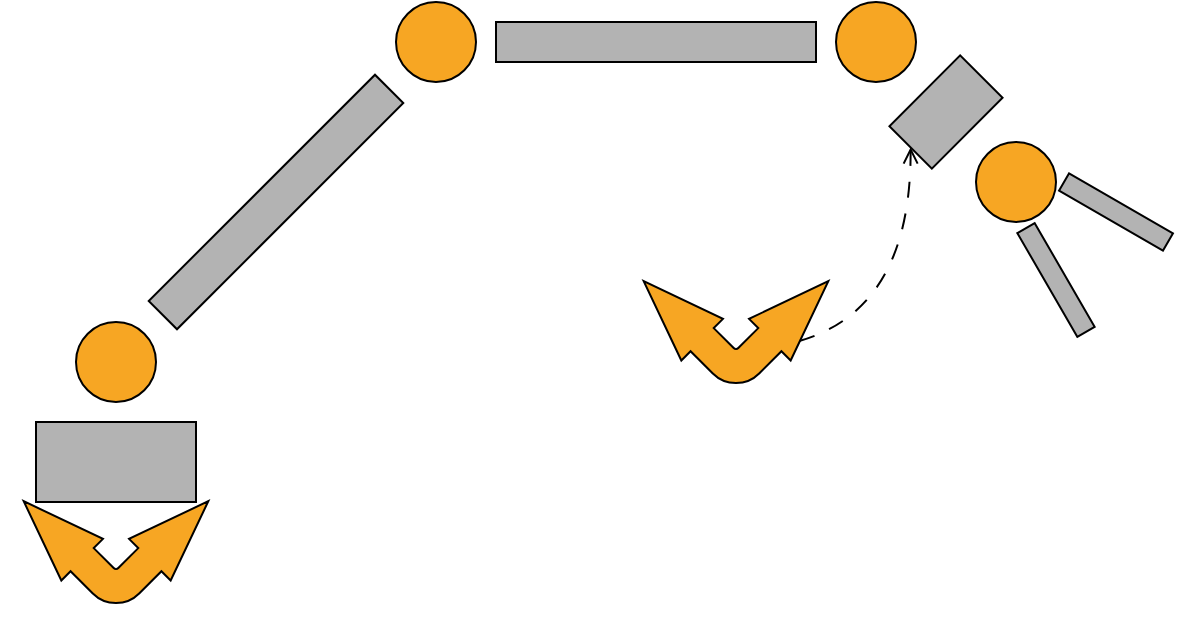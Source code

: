 <mxfile version="28.0.7">
  <diagram name="Strona-1" id="6zMICVvdaX3lOHDVKsLJ">
    <mxGraphModel dx="1425" dy="787" grid="1" gridSize="10" guides="1" tooltips="1" connect="1" arrows="1" fold="1" page="1" pageScale="1" pageWidth="827" pageHeight="1169" math="0" shadow="0">
      <root>
        <mxCell id="0" />
        <mxCell id="1" parent="0" />
        <mxCell id="HmwWxU6DF3xo-zbIQPLF-1" value="" style="rounded=0;whiteSpace=wrap;html=1;rotation=-45;fillColor=#B3B3B3;" vertex="1" parent="1">
          <mxGeometry x="130" y="340" width="160" height="20" as="geometry" />
        </mxCell>
        <mxCell id="HmwWxU6DF3xo-zbIQPLF-2" value="" style="rounded=0;whiteSpace=wrap;html=1;fillColor=#B3B3B3;" vertex="1" parent="1">
          <mxGeometry x="320" y="260" width="160" height="20" as="geometry" />
        </mxCell>
        <mxCell id="HmwWxU6DF3xo-zbIQPLF-3" value="" style="rounded=0;whiteSpace=wrap;html=1;fillColor=#B3B3B3;" vertex="1" parent="1">
          <mxGeometry x="90" y="460" width="80" height="40" as="geometry" />
        </mxCell>
        <object label="" manipulator_func="flex_arm" id="HmwWxU6DF3xo-zbIQPLF-4">
          <mxCell style="ellipse;whiteSpace=wrap;html=1;aspect=fixed;fillColor=#F7A623;" vertex="1" parent="1">
            <mxGeometry x="110" y="410" width="40" height="40" as="geometry" />
          </mxCell>
        </object>
        <mxCell id="HmwWxU6DF3xo-zbIQPLF-7" value="" style="rounded=0;whiteSpace=wrap;html=1;rotation=-45;fillColor=#B3B3B3;" vertex="1" parent="1">
          <mxGeometry x="520" y="290" width="50" height="30" as="geometry" />
        </mxCell>
        <mxCell id="HmwWxU6DF3xo-zbIQPLF-8" value="" style="rounded=0;whiteSpace=wrap;html=1;rotation=30;fillColor=#B3B3B3;" vertex="1" parent="1">
          <mxGeometry x="600" y="350" width="60" height="10" as="geometry" />
        </mxCell>
        <mxCell id="HmwWxU6DF3xo-zbIQPLF-9" value="" style="rounded=0;whiteSpace=wrap;html=1;rotation=60;fillColor=#B3B3B3;" vertex="1" parent="1">
          <mxGeometry x="570.002" y="384.004" width="60" height="10" as="geometry" />
        </mxCell>
        <object label="" manipulator_func="flex_forearm" id="HmwWxU6DF3xo-zbIQPLF-12">
          <mxCell style="ellipse;whiteSpace=wrap;html=1;aspect=fixed;fillColor=#F7A623;" vertex="1" parent="1">
            <mxGeometry x="270" y="250" width="40" height="40" as="geometry" />
          </mxCell>
        </object>
        <object label="" manipulator_func="flex_gripper" id="HmwWxU6DF3xo-zbIQPLF-13">
          <mxCell style="ellipse;whiteSpace=wrap;html=1;aspect=fixed;fillColor=#F7A623;" vertex="1" parent="1">
            <mxGeometry x="490" y="250" width="40" height="40" as="geometry" />
          </mxCell>
        </object>
        <object label="" manipulator_func="grip" id="HmwWxU6DF3xo-zbIQPLF-14">
          <mxCell style="ellipse;whiteSpace=wrap;html=1;aspect=fixed;fillColor=#F7A623;" vertex="1" parent="1">
            <mxGeometry x="560" y="320" width="40" height="40" as="geometry" />
          </mxCell>
        </object>
        <object label="" manipulator_func="rotate_turret" id="HmwWxU6DF3xo-zbIQPLF-16">
          <mxCell style="html=1;shadow=0;dashed=0;align=center;verticalAlign=middle;shape=mxgraph.arrows2.bendDoubleArrow;dy=8.19;dx=41.35;arrowHead=29.43;rounded=1;rotation=-135;fillColor=#F7A623;" vertex="1" parent="1">
            <mxGeometry x="90" y="470" width="80" height="80" as="geometry" />
          </mxCell>
        </object>
        <mxCell id="HmwWxU6DF3xo-zbIQPLF-19" style="edgeStyle=orthogonalEdgeStyle;rounded=0;orthogonalLoop=1;jettySize=auto;html=1;exitX=0;exitY=0;exitDx=23.385;exitDy=23.385;exitPerimeter=0;entryX=0;entryY=0.5;entryDx=0;entryDy=0;curved=1;endArrow=open;endFill=0;dashed=1;dashPattern=8 8;" edge="1" parent="1" source="HmwWxU6DF3xo-zbIQPLF-17" target="HmwWxU6DF3xo-zbIQPLF-7">
          <mxGeometry relative="1" as="geometry" />
        </mxCell>
        <object label="" id="HmwWxU6DF3xo-zbIQPLF-17">
          <mxCell style="html=1;shadow=0;dashed=0;align=center;verticalAlign=middle;shape=mxgraph.arrows2.bendDoubleArrow;dy=8.19;dx=41.35;arrowHead=29.43;rounded=1;rotation=-135;fillColor=#F7A623;" vertex="1" parent="1">
            <mxGeometry x="399.999" y="359.999" width="80" height="80" as="geometry" />
          </mxCell>
        </object>
      </root>
    </mxGraphModel>
  </diagram>
</mxfile>

